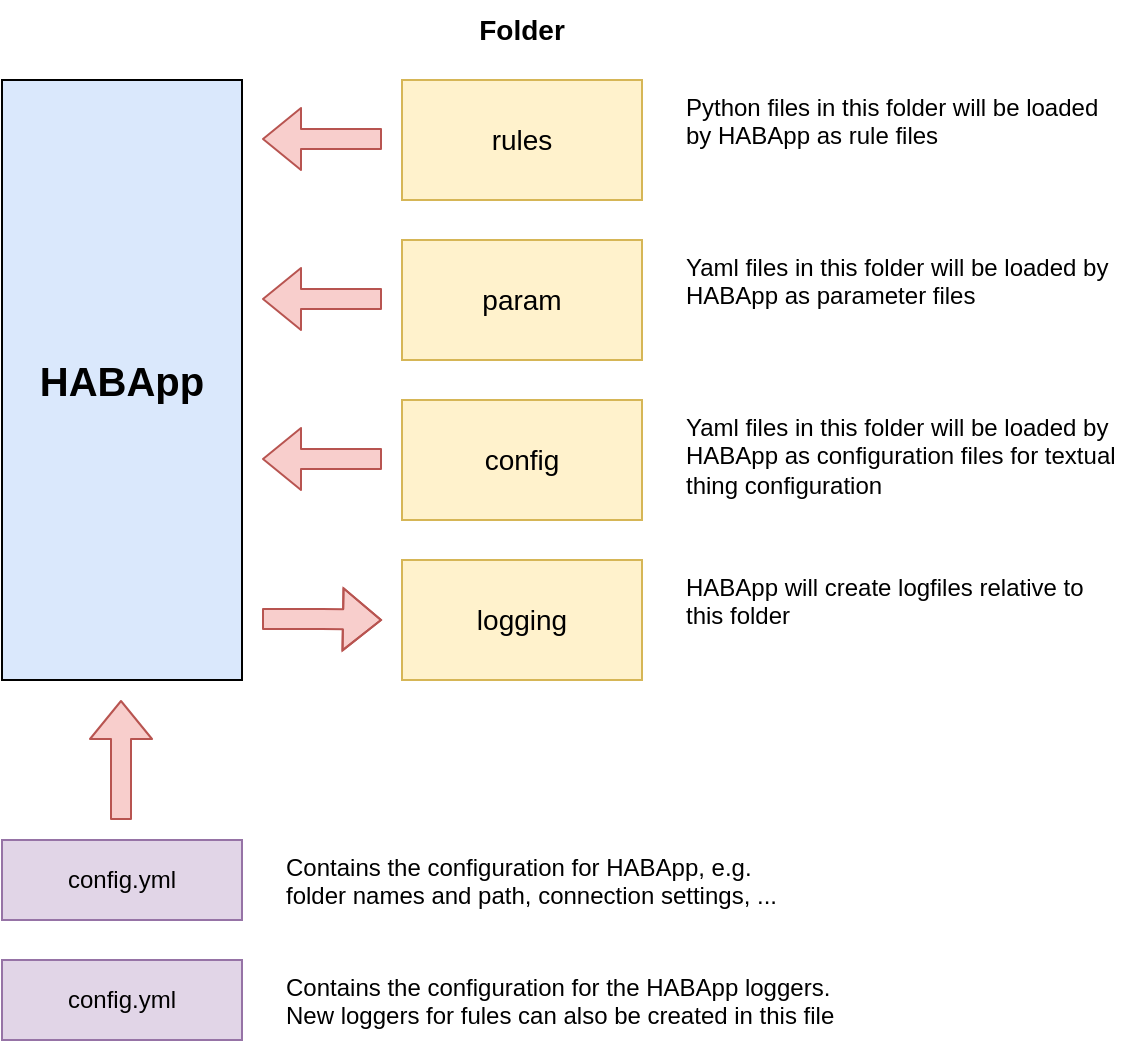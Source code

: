 <mxfile version="14.1.8" type="device"><diagram id="lu7G3swvTdFjWsLin36x" name="Seite-1"><mxGraphModel dx="1086" dy="967" grid="1" gridSize="10" guides="1" tooltips="1" connect="1" arrows="1" fold="1" page="1" pageScale="1" pageWidth="827" pageHeight="1169" math="0" shadow="0"><root><mxCell id="0"/><mxCell id="1" parent="0"/><mxCell id="K4YRULCGsxjMinLbVagw-1" value="HABApp" style="rounded=0;whiteSpace=wrap;html=1;fillColor=#dae8fc;fontSize=20;horizontal=1;fontStyle=1" vertex="1" parent="1"><mxGeometry x="120" y="160" width="120" height="300" as="geometry"/></mxCell><mxCell id="K4YRULCGsxjMinLbVagw-3" value="rules" style="rounded=0;whiteSpace=wrap;html=1;fillColor=#fff2cc;strokeColor=#d6b656;fontSize=14;" vertex="1" parent="1"><mxGeometry x="320" y="160" width="120" height="60" as="geometry"/></mxCell><mxCell id="K4YRULCGsxjMinLbVagw-5" value="param" style="rounded=0;whiteSpace=wrap;html=1;fillColor=#fff2cc;strokeColor=#d6b656;fontSize=14;" vertex="1" parent="1"><mxGeometry x="320" y="240" width="120" height="60" as="geometry"/></mxCell><mxCell id="K4YRULCGsxjMinLbVagw-6" value="config" style="rounded=0;whiteSpace=wrap;html=1;fillColor=#fff2cc;strokeColor=#d6b656;fontSize=14;" vertex="1" parent="1"><mxGeometry x="320" y="320" width="120" height="60" as="geometry"/></mxCell><mxCell id="K4YRULCGsxjMinLbVagw-7" value="logging" style="rounded=0;whiteSpace=wrap;html=1;fillColor=#fff2cc;strokeColor=#d6b656;fontSize=14;" vertex="1" parent="1"><mxGeometry x="320" y="400" width="120" height="60" as="geometry"/></mxCell><mxCell id="K4YRULCGsxjMinLbVagw-8" value="" style="shape=flexArrow;endArrow=classic;html=1;fillColor=#f8cecc;strokeColor=#b85450;" edge="1" parent="1"><mxGeometry width="50" height="50" relative="1" as="geometry"><mxPoint x="250" y="429.5" as="sourcePoint"/><mxPoint x="310" y="430" as="targetPoint"/><Array as="points"><mxPoint x="280" y="429.5"/></Array></mxGeometry></mxCell><mxCell id="K4YRULCGsxjMinLbVagw-11" value="" style="shape=flexArrow;endArrow=classic;html=1;fillColor=#f8cecc;strokeColor=#b85450;" edge="1" parent="1"><mxGeometry width="50" height="50" relative="1" as="geometry"><mxPoint x="310" y="349.5" as="sourcePoint"/><mxPoint x="250" y="349.5" as="targetPoint"/></mxGeometry></mxCell><mxCell id="K4YRULCGsxjMinLbVagw-12" value="" style="shape=flexArrow;endArrow=classic;html=1;fillColor=#f8cecc;strokeColor=#b85450;" edge="1" parent="1"><mxGeometry width="50" height="50" relative="1" as="geometry"><mxPoint x="310" y="269.5" as="sourcePoint"/><mxPoint x="250" y="269.5" as="targetPoint"/></mxGeometry></mxCell><mxCell id="K4YRULCGsxjMinLbVagw-13" value="" style="shape=flexArrow;endArrow=classic;html=1;fillColor=#f8cecc;strokeColor=#b85450;" edge="1" parent="1"><mxGeometry width="50" height="50" relative="1" as="geometry"><mxPoint x="310" y="189.5" as="sourcePoint"/><mxPoint x="250" y="189.5" as="targetPoint"/></mxGeometry></mxCell><mxCell id="K4YRULCGsxjMinLbVagw-15" value="Python files in this folder will be loaded by HABApp as rule files" style="text;html=1;strokeColor=none;fillColor=none;align=left;verticalAlign=top;whiteSpace=wrap;rounded=0;" vertex="1" parent="1"><mxGeometry x="460" y="160" width="220" height="60" as="geometry"/></mxCell><mxCell id="K4YRULCGsxjMinLbVagw-16" value="Yaml files in this folder will be loaded by HABApp as parameter files" style="text;html=1;strokeColor=none;fillColor=none;align=left;verticalAlign=top;whiteSpace=wrap;rounded=0;" vertex="1" parent="1"><mxGeometry x="460" y="240" width="220" height="60" as="geometry"/></mxCell><mxCell id="K4YRULCGsxjMinLbVagw-17" value="Yaml files in this folder will be loaded by HABApp as configuration files for textual thing configuration" style="text;html=1;strokeColor=none;fillColor=none;align=left;verticalAlign=top;whiteSpace=wrap;rounded=0;" vertex="1" parent="1"><mxGeometry x="460" y="320" width="220" height="60" as="geometry"/></mxCell><mxCell id="K4YRULCGsxjMinLbVagw-18" value="HABApp will create logfiles relative to this folder" style="text;html=1;strokeColor=none;fillColor=none;align=left;verticalAlign=top;whiteSpace=wrap;rounded=0;" vertex="1" parent="1"><mxGeometry x="460" y="400" width="220" height="60" as="geometry"/></mxCell><mxCell id="K4YRULCGsxjMinLbVagw-19" value="Folder" style="text;html=1;strokeColor=none;fillColor=none;align=center;verticalAlign=middle;whiteSpace=wrap;rounded=0;fontSize=14;fontStyle=1" vertex="1" parent="1"><mxGeometry x="320" y="120" width="120" height="30" as="geometry"/></mxCell><mxCell id="K4YRULCGsxjMinLbVagw-21" value="config.yml" style="rounded=0;whiteSpace=wrap;html=1;fillColor=#e1d5e7;strokeColor=#9673a6;" vertex="1" parent="1"><mxGeometry x="120" y="540" width="120" height="40" as="geometry"/></mxCell><mxCell id="K4YRULCGsxjMinLbVagw-23" value="" style="shape=flexArrow;endArrow=classic;html=1;fillColor=#f8cecc;strokeColor=#b85450;" edge="1" parent="1"><mxGeometry width="50" height="50" relative="1" as="geometry"><mxPoint x="179.5" y="530" as="sourcePoint"/><mxPoint x="179.5" y="470" as="targetPoint"/></mxGeometry></mxCell><mxCell id="K4YRULCGsxjMinLbVagw-25" value="config.yml" style="rounded=0;whiteSpace=wrap;html=1;fillColor=#e1d5e7;strokeColor=#9673a6;" vertex="1" parent="1"><mxGeometry x="120" y="600" width="120" height="40" as="geometry"/></mxCell><mxCell id="K4YRULCGsxjMinLbVagw-27" value="Contains the configuration for HABApp, e.g. &lt;br&gt;folder names and path, connection settings, ..." style="text;html=1;strokeColor=none;fillColor=none;align=left;verticalAlign=top;whiteSpace=wrap;rounded=0;" vertex="1" parent="1"><mxGeometry x="260" y="540" width="270" height="40" as="geometry"/></mxCell><mxCell id="K4YRULCGsxjMinLbVagw-28" value="Contains the configuration for the HABApp loggers.&lt;br&gt;New loggers for fules can also be created in this file" style="text;html=1;strokeColor=none;fillColor=none;align=left;verticalAlign=top;whiteSpace=wrap;rounded=0;" vertex="1" parent="1"><mxGeometry x="260" y="600" width="400" height="40" as="geometry"/></mxCell></root></mxGraphModel></diagram></mxfile>